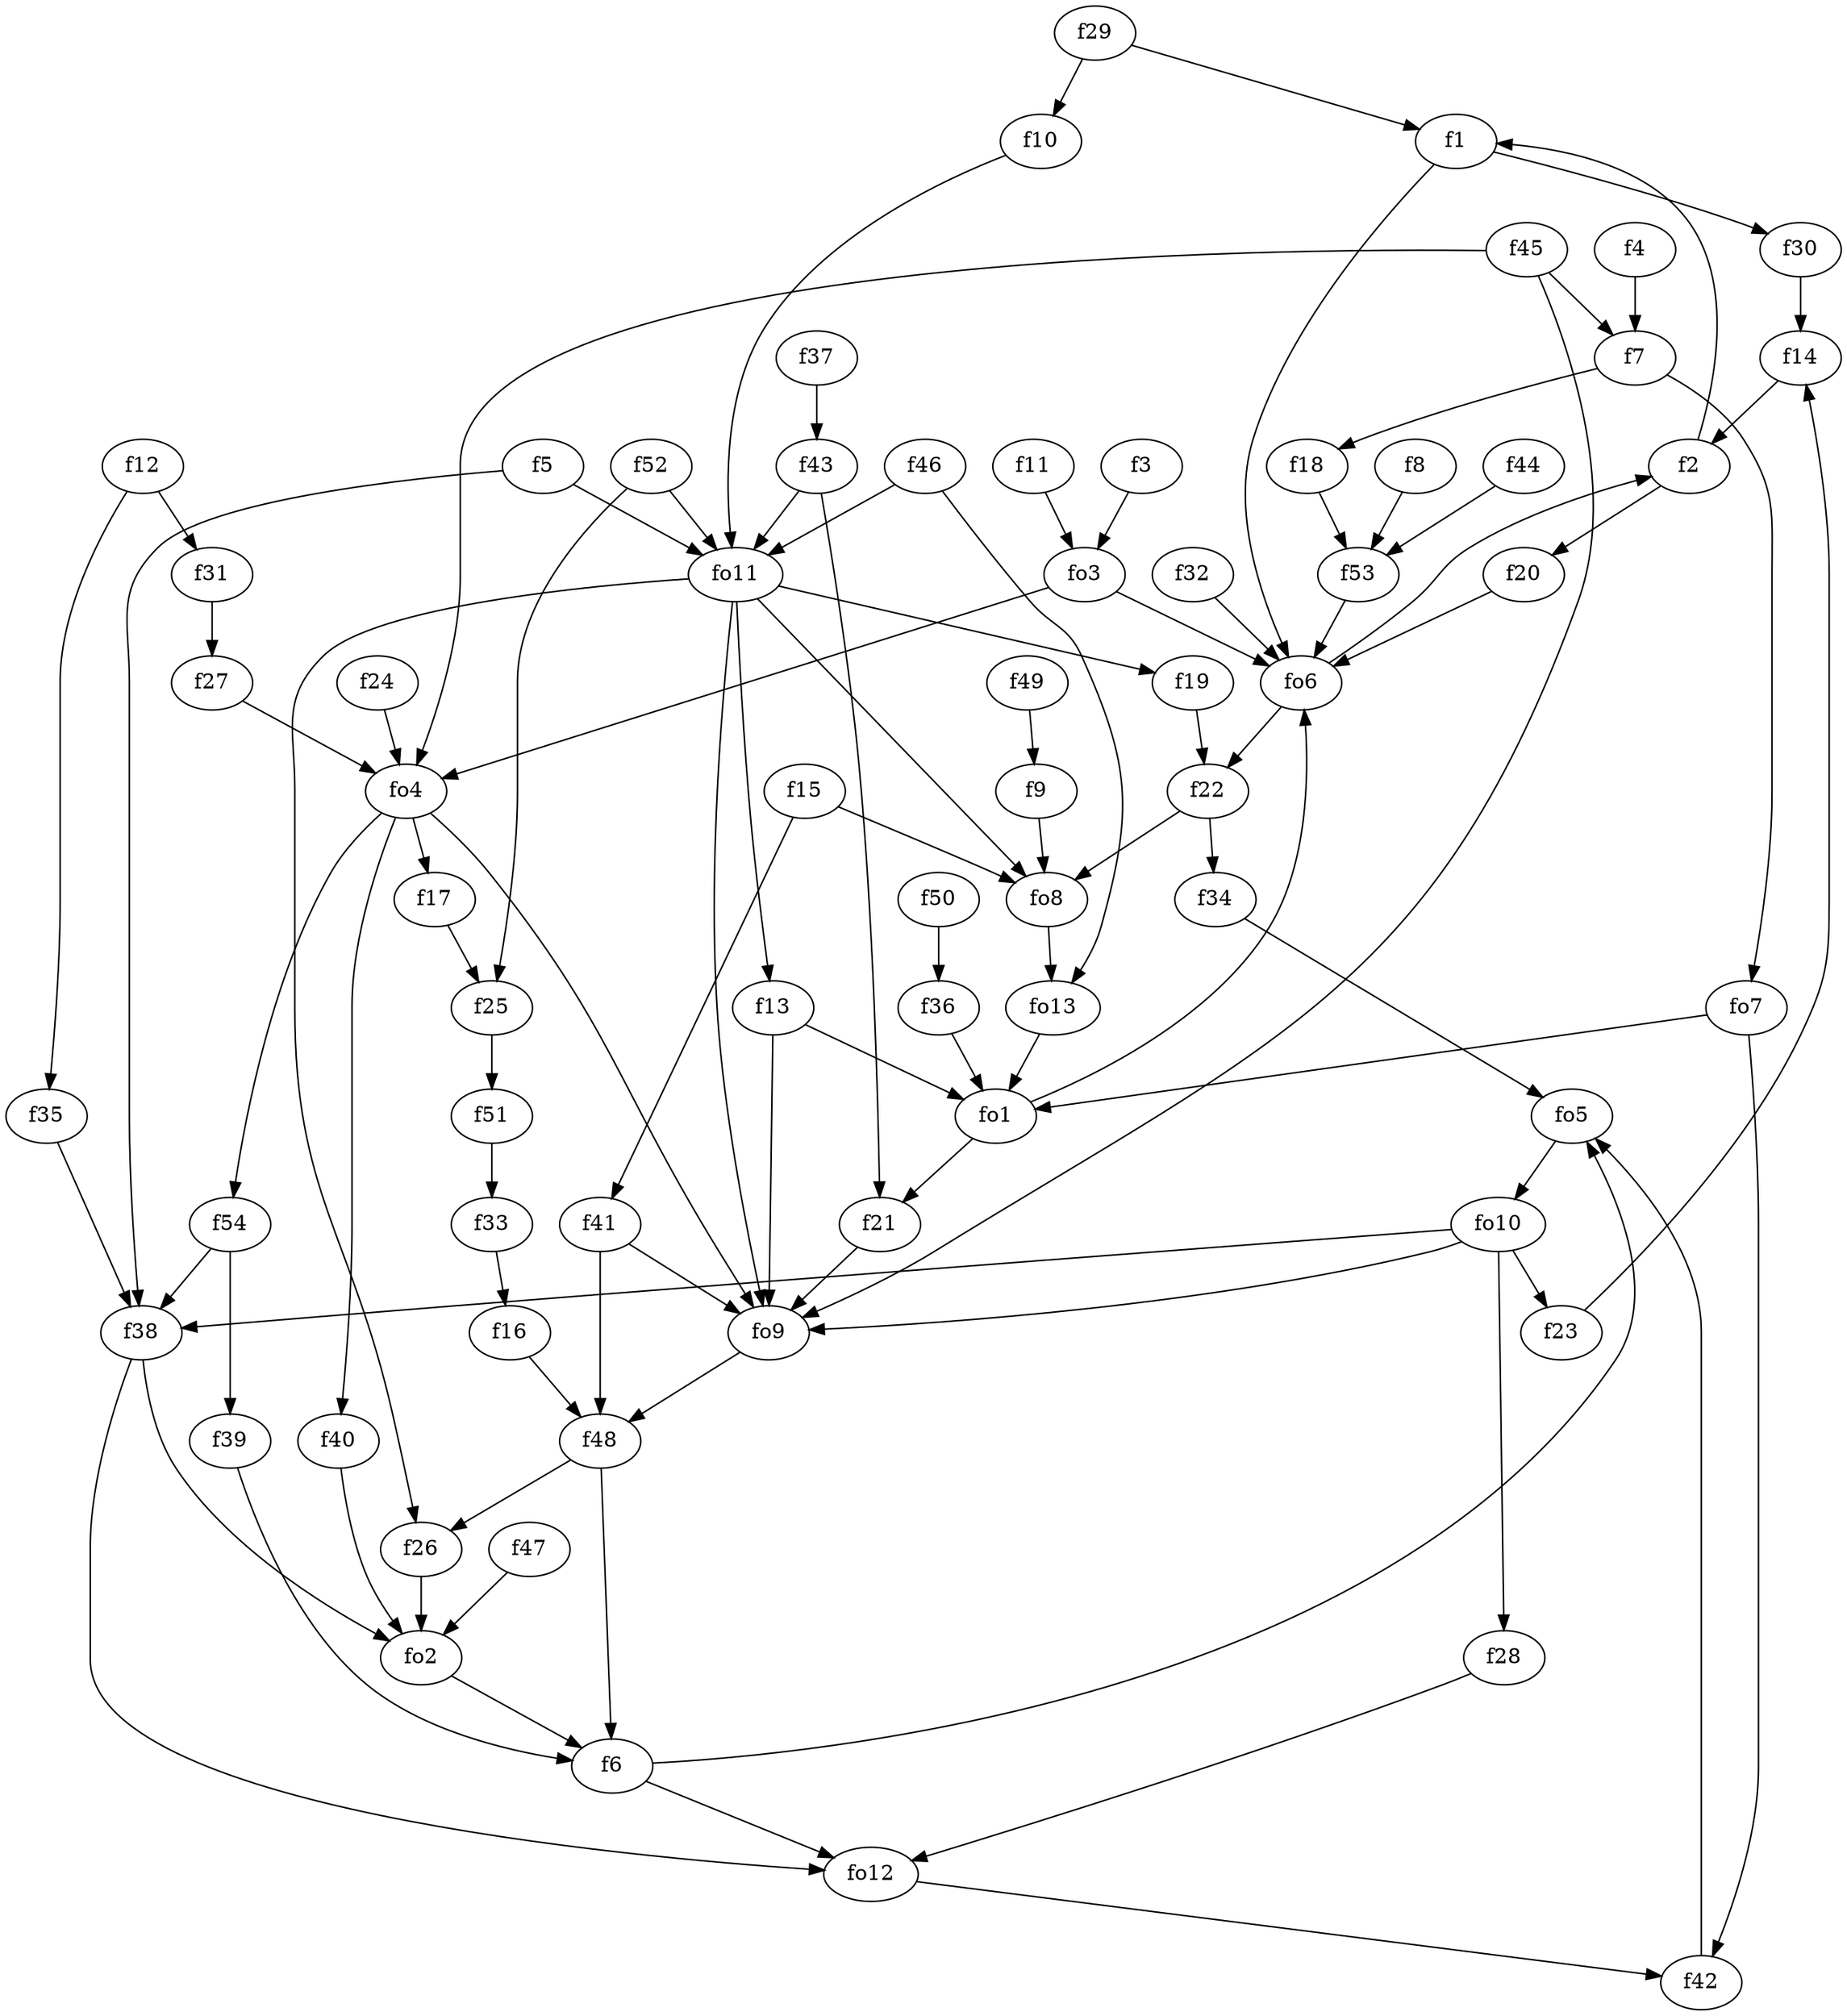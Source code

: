 strict digraph  {
f1;
f2;
f3;
f4;
f5;
f6;
f7;
f8;
f9;
f10;
f11;
f12;
f13;
f14;
f15;
f16;
f17;
f18;
f19;
f20;
f21;
f22;
f23;
f24;
f25;
f26;
f27;
f28;
f29;
f30;
f31;
f32;
f33;
f34;
f35;
f36;
f37;
f38;
f39;
f40;
f41;
f42;
f43;
f44;
f45;
f46;
f47;
f48;
f49;
f50;
f51;
f52;
f53;
f54;
fo1;
fo2;
fo3;
fo4;
fo5;
fo6;
fo7;
fo8;
fo9;
fo10;
fo11;
fo12;
fo13;
f1 -> fo6  [weight=2];
f1 -> f30  [weight=2];
f2 -> f20  [weight=2];
f2 -> f1  [weight=2];
f3 -> fo3  [weight=2];
f4 -> f7  [weight=2];
f5 -> f38  [weight=2];
f5 -> fo11  [weight=2];
f6 -> fo5  [weight=2];
f6 -> fo12  [weight=2];
f7 -> fo7  [weight=2];
f7 -> f18  [weight=2];
f8 -> f53  [weight=2];
f9 -> fo8  [weight=2];
f10 -> fo11  [weight=2];
f11 -> fo3  [weight=2];
f12 -> f35  [weight=2];
f12 -> f31  [weight=2];
f13 -> fo9  [weight=2];
f13 -> fo1  [weight=2];
f14 -> f2  [weight=2];
f15 -> fo8  [weight=2];
f15 -> f41  [weight=2];
f16 -> f48  [weight=2];
f17 -> f25  [weight=2];
f18 -> f53  [weight=2];
f19 -> f22  [weight=2];
f20 -> fo6  [weight=2];
f21 -> fo9  [weight=2];
f22 -> f34  [weight=2];
f22 -> fo8  [weight=2];
f23 -> f14  [weight=2];
f24 -> fo4  [weight=2];
f25 -> f51  [weight=2];
f26 -> fo2  [weight=2];
f27 -> fo4  [weight=2];
f28 -> fo12  [weight=2];
f29 -> f1  [weight=2];
f29 -> f10  [weight=2];
f30 -> f14  [weight=2];
f31 -> f27  [weight=2];
f32 -> fo6  [weight=2];
f33 -> f16  [weight=2];
f34 -> fo5  [weight=2];
f35 -> f38  [weight=2];
f36 -> fo1  [weight=2];
f37 -> f43  [weight=2];
f38 -> fo2  [weight=2];
f38 -> fo12  [weight=2];
f39 -> f6  [weight=2];
f40 -> fo2  [weight=2];
f41 -> fo9  [weight=2];
f41 -> f48  [weight=2];
f42 -> fo5  [weight=2];
f43 -> fo11  [weight=2];
f43 -> f21  [weight=2];
f44 -> f53  [weight=2];
f45 -> fo4  [weight=2];
f45 -> fo9  [weight=2];
f45 -> f7  [weight=2];
f46 -> fo11  [weight=2];
f46 -> fo13  [weight=2];
f47 -> fo2  [weight=2];
f48 -> f6  [weight=2];
f48 -> f26  [weight=2];
f49 -> f9  [weight=2];
f50 -> f36  [weight=2];
f51 -> f33  [weight=2];
f52 -> fo11  [weight=2];
f52 -> f25  [weight=2];
f53 -> fo6  [weight=2];
f54 -> f38  [weight=2];
f54 -> f39  [weight=2];
fo1 -> f21  [weight=2];
fo1 -> fo6  [weight=2];
fo2 -> f6  [weight=2];
fo3 -> fo4  [weight=2];
fo3 -> fo6  [weight=2];
fo4 -> f40  [weight=2];
fo4 -> f54  [weight=2];
fo4 -> f17  [weight=2];
fo4 -> fo9  [weight=2];
fo5 -> fo10  [weight=2];
fo6 -> f22  [weight=2];
fo6 -> f2  [weight=2];
fo7 -> fo1  [weight=2];
fo7 -> f42  [weight=2];
fo8 -> fo13  [weight=2];
fo9 -> f48  [weight=2];
fo10 -> f28  [weight=2];
fo10 -> fo9  [weight=2];
fo10 -> f23  [weight=2];
fo10 -> f38  [weight=2];
fo11 -> f26  [weight=2];
fo11 -> fo9  [weight=2];
fo11 -> fo8  [weight=2];
fo11 -> f19  [weight=2];
fo11 -> f13  [weight=2];
fo12 -> f42  [weight=2];
fo13 -> fo1  [weight=2];
}
